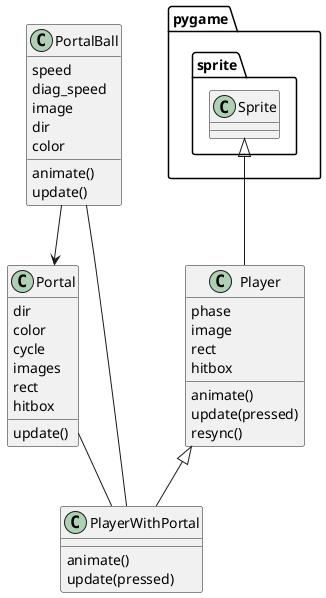 @startuml
class pygame.sprite.Sprite
class Player{
phase
image
rect
hitbox
animate()
update(pressed)
resync()
}
class Portal{
dir
color
cycle
images
rect
hitbox
update()
}
class PlayerWithPortal{
animate()
update(pressed)
}
class PortalBall{
speed
diag_speed
image
dir
color
animate()
update()
}
Player-up-|>pygame.sprite.Sprite
PlayerWithPortal-up-|>Player
Portal--PlayerWithPortal
PortalBall-->Portal
PortalBall--PlayerWithPortal
@enduml
